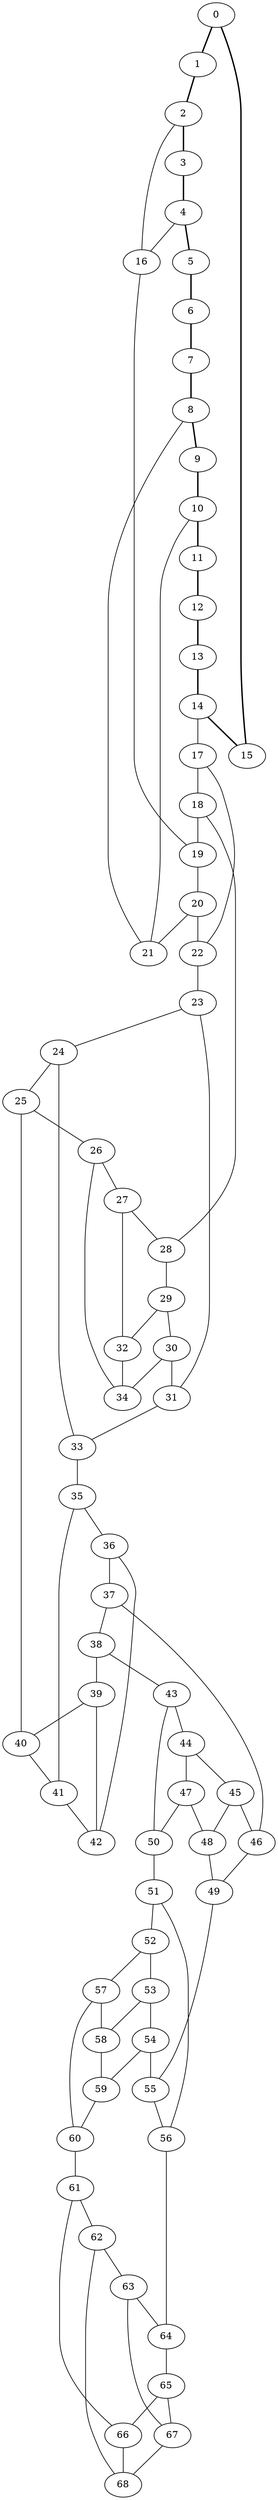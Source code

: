 //Inside of this graph isn't 3-connected
graph G {
0 [ pos = " 18.00,0.00!" ];
0 -- 1[style=bold];
0 -- 15[style=bold];
1 [ pos = " 16.63,6.89!" ];
1 -- 2[style=bold];
2 [ pos = " 12.73,12.73!" ];
2 -- 3[style=bold];
2 -- 16;
3 [ pos = " 6.89,16.63!" ];
3 -- 4[style=bold];
4 [ pos = " 0.00,18.00!" ];
4 -- 5[style=bold];
4 -- 16;
5 [ pos = " -6.89,16.63!" ];
5 -- 6[style=bold];
6 [ pos = " -12.73,12.73!" ];
6 -- 7[style=bold];
7 [ pos = " -16.63,6.89!" ];
7 -- 8[style=bold];
8 [ pos = " -18.00,0.00!" ];
8 -- 9[style=bold];
8 -- 21;
9 [ pos = " -16.63,-6.89!" ];
9 -- 10[style=bold];
10 [ pos = " -12.73,-12.73!" ];
10 -- 11[style=bold];
10 -- 21;
11 [ pos = " -6.89,-16.63!" ];
11 -- 12[style=bold];
12 [ pos = " 0.00,-18.00!" ];
12 -- 13[style=bold];
13 [ pos = " 6.89,-16.63!" ];
13 -- 14[style=bold];
14 [ pos = " 12.73,-12.73!" ];
14 -- 15[style=bold];
14 -- 17;
15 [ pos = " 16.63,-6.89!" ];
16 -- 19;
17 -- 18;
17 -- 22;
18 -- 19;
18 -- 28;
19 -- 20;
20 -- 21;
20 -- 22;
22 -- 23;
23 -- 24;
23 -- 31;
24 -- 25;
24 -- 33;
25 -- 26;
25 -- 40;
26 -- 27;
26 -- 34;
27 -- 28;
27 -- 32;
28 -- 29;
29 -- 30;
29 -- 32;
30 -- 31;
30 -- 34;
31 -- 33;
32 -- 34;
33 -- 35;
35 -- 36;
35 -- 41;
36 -- 37;
36 -- 42;
37 -- 38;
37 -- 46;
38 -- 39;
38 -- 43;
39 -- 40;
39 -- 42;
40 -- 41;
41 -- 42;
43 -- 44;
43 -- 50;
44 -- 45;
44 -- 47;
45 -- 46;
45 -- 48;
46 -- 49;
47 -- 48;
47 -- 50;
48 -- 49;
49 -- 55;
50 -- 51;
51 -- 52;
51 -- 56;
52 -- 53;
52 -- 57;
53 -- 54;
53 -- 58;
54 -- 55;
54 -- 59;
55 -- 56;
56 -- 64;
57 -- 58;
57 -- 60;
58 -- 59;
59 -- 60;
60 -- 61;
61 -- 62;
61 -- 66;
62 -- 63;
62 -- 68;
63 -- 64;
63 -- 67;
64 -- 65;
65 -- 66;
65 -- 67;
66 -- 68;
67 -- 68;
}
